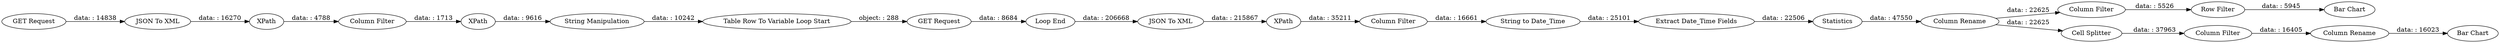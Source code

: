 digraph {
	"-6687651578275043928_32" [label="Column Rename"]
	"-6687651578275043928_9" [label="Table Row To Variable Loop Start"]
	"-6687651578275043928_5" [label="Column Filter"]
	"-6687651578275043928_26" [label="Bar Chart"]
	"-6687651578275043928_10" [label="String Manipulation"]
	"-6687651578275043928_11" [label="GET Request"]
	"-6687651578275043928_13" [label="JSON To XML"]
	"-6687651578275043928_4" [label=XPath]
	"-6687651578275043928_28" [label="Column Filter"]
	"-6687651578275043928_15" [label="Column Filter"]
	"-6687651578275043928_14" [label=XPath]
	"-6687651578275043928_29" [label="Row Filter"]
	"-6687651578275043928_25" [label=Statistics]
	"-6687651578275043928_24" [label="Extract Date_Time Fields"]
	"-6687651578275043928_1" [label="GET Request"]
	"-6687651578275043928_19" [label="String to Date_Time"]
	"-6687651578275043928_12" [label="Loop End"]
	"-6687651578275043928_31" [label="Column Filter"]
	"-6687651578275043928_23" [label="Bar Chart"]
	"-6687651578275043928_8" [label=XPath]
	"-6687651578275043928_27" [label="Column Rename"]
	"-6687651578275043928_2" [label="JSON To XML"]
	"-6687651578275043928_30" [label="Cell Splitter"]
	"-6687651578275043928_32" -> "-6687651578275043928_23" [label="data: : 16023"]
	"-6687651578275043928_4" -> "-6687651578275043928_5" [label="data: : 4788"]
	"-6687651578275043928_19" -> "-6687651578275043928_24" [label="data: : 25101"]
	"-6687651578275043928_24" -> "-6687651578275043928_25" [label="data: : 22506"]
	"-6687651578275043928_8" -> "-6687651578275043928_10" [label="data: : 9616"]
	"-6687651578275043928_25" -> "-6687651578275043928_27" [label="data: : 47550"]
	"-6687651578275043928_14" -> "-6687651578275043928_15" [label="data: : 35211"]
	"-6687651578275043928_2" -> "-6687651578275043928_4" [label="data: : 16270"]
	"-6687651578275043928_12" -> "-6687651578275043928_13" [label="data: : 206668"]
	"-6687651578275043928_15" -> "-6687651578275043928_19" [label="data: : 16661"]
	"-6687651578275043928_9" -> "-6687651578275043928_11" [label="object: : 288"]
	"-6687651578275043928_13" -> "-6687651578275043928_14" [label="data: : 215867"]
	"-6687651578275043928_10" -> "-6687651578275043928_9" [label="data: : 10242"]
	"-6687651578275043928_28" -> "-6687651578275043928_29" [label="data: : 5526"]
	"-6687651578275043928_27" -> "-6687651578275043928_28" [label="data: : 22625"]
	"-6687651578275043928_29" -> "-6687651578275043928_26" [label="data: : 5945"]
	"-6687651578275043928_5" -> "-6687651578275043928_8" [label="data: : 1713"]
	"-6687651578275043928_11" -> "-6687651578275043928_12" [label="data: : 8684"]
	"-6687651578275043928_31" -> "-6687651578275043928_32" [label="data: : 16405"]
	"-6687651578275043928_30" -> "-6687651578275043928_31" [label="data: : 37963"]
	"-6687651578275043928_27" -> "-6687651578275043928_30" [label="data: : 22625"]
	"-6687651578275043928_1" -> "-6687651578275043928_2" [label="data: : 14838"]
	rankdir=LR
}
